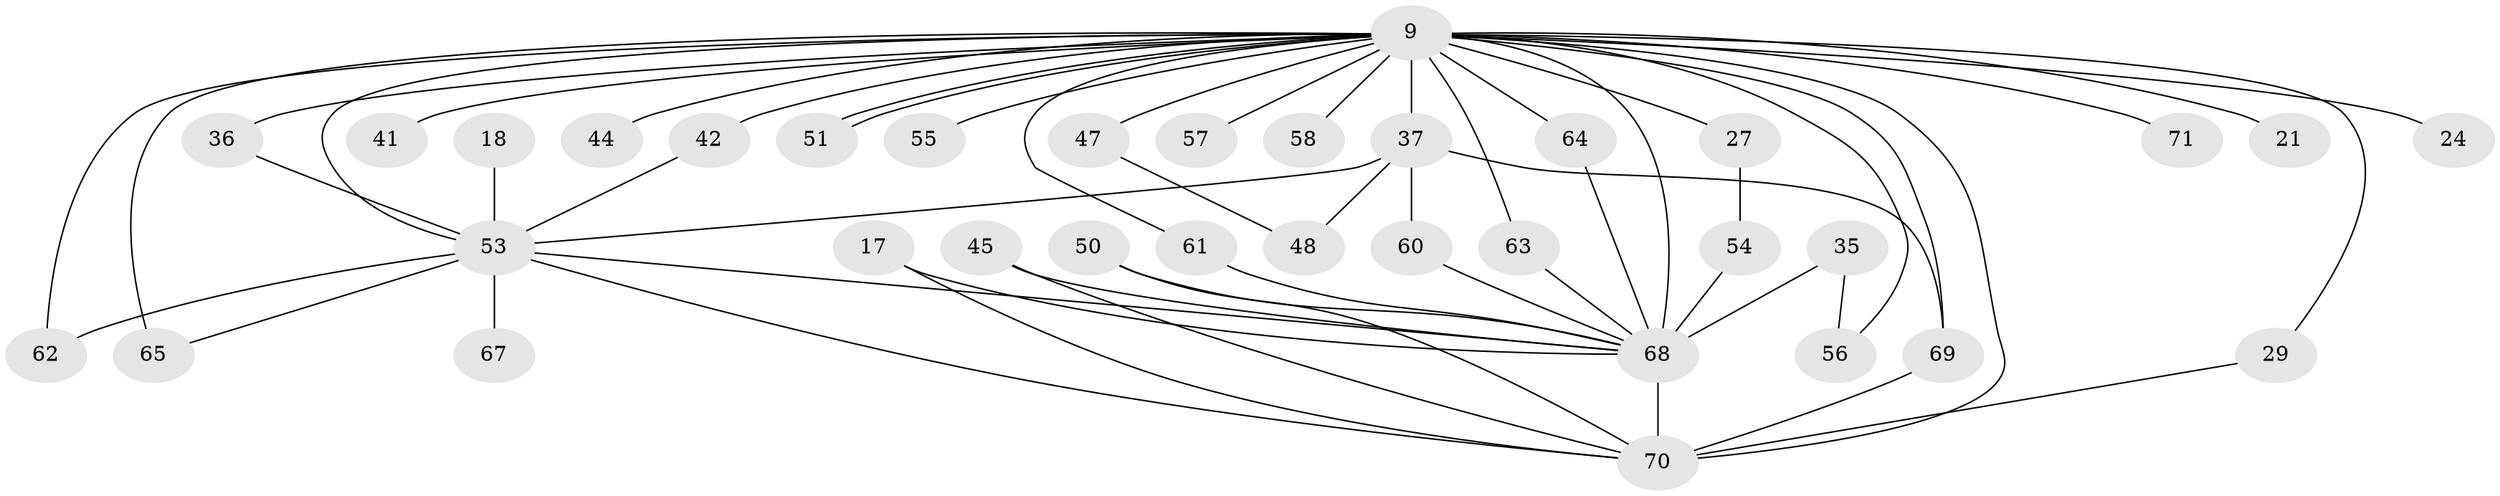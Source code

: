 // original degree distribution, {23: 0.028169014084507043, 21: 0.014084507042253521, 17: 0.014084507042253521, 14: 0.014084507042253521, 15: 0.028169014084507043, 13: 0.014084507042253521, 19: 0.014084507042253521, 22: 0.014084507042253521, 7: 0.014084507042253521, 2: 0.5915492957746479, 3: 0.18309859154929578, 4: 0.056338028169014086, 6: 0.014084507042253521}
// Generated by graph-tools (version 1.1) at 2025/48/03/04/25 21:48:46]
// undirected, 35 vertices, 56 edges
graph export_dot {
graph [start="1"]
  node [color=gray90,style=filled];
  9 [super="+2+3"];
  17;
  18;
  21;
  24;
  27;
  29;
  35;
  36;
  37 [super="+11+12+16"];
  41;
  42;
  44;
  45;
  47 [super="+25+40"];
  48;
  50;
  51;
  53 [super="+33+10"];
  54;
  55 [super="+31"];
  56;
  57;
  58;
  60 [super="+39"];
  61;
  62;
  63;
  64 [super="+46"];
  65 [super="+26+13"];
  67;
  68 [super="+28+66+38"];
  69 [super="+59"];
  70 [super="+49+34"];
  71;
  9 -- 24 [weight=2];
  9 -- 27 [weight=2];
  9 -- 29;
  9 -- 41 [weight=2];
  9 -- 51;
  9 -- 51;
  9 -- 61;
  9 -- 68 [weight=15];
  9 -- 71;
  9 -- 44 [weight=2];
  9 -- 55 [weight=3];
  9 -- 56;
  9 -- 58 [weight=2];
  9 -- 47 [weight=5];
  9 -- 64 [weight=2];
  9 -- 21 [weight=2];
  9 -- 36;
  9 -- 37 [weight=5];
  9 -- 42;
  9 -- 57 [weight=2];
  9 -- 62;
  9 -- 63;
  9 -- 65 [weight=3];
  9 -- 53 [weight=9];
  9 -- 70 [weight=9];
  9 -- 69;
  17 -- 68;
  17 -- 70;
  18 -- 53 [weight=2];
  27 -- 54;
  29 -- 70;
  35 -- 56;
  35 -- 68 [weight=2];
  36 -- 53;
  37 -- 48;
  37 -- 69;
  37 -- 60;
  37 -- 53;
  42 -- 53;
  45 -- 68;
  45 -- 70;
  47 -- 48;
  50 -- 68;
  50 -- 70;
  53 -- 68 [weight=5];
  53 -- 65;
  53 -- 67 [weight=2];
  53 -- 62;
  53 -- 70 [weight=5];
  54 -- 68;
  60 -- 68 [weight=2];
  61 -- 68;
  63 -- 68;
  64 -- 68;
  68 -- 70 [weight=9];
  69 -- 70 [weight=2];
}
